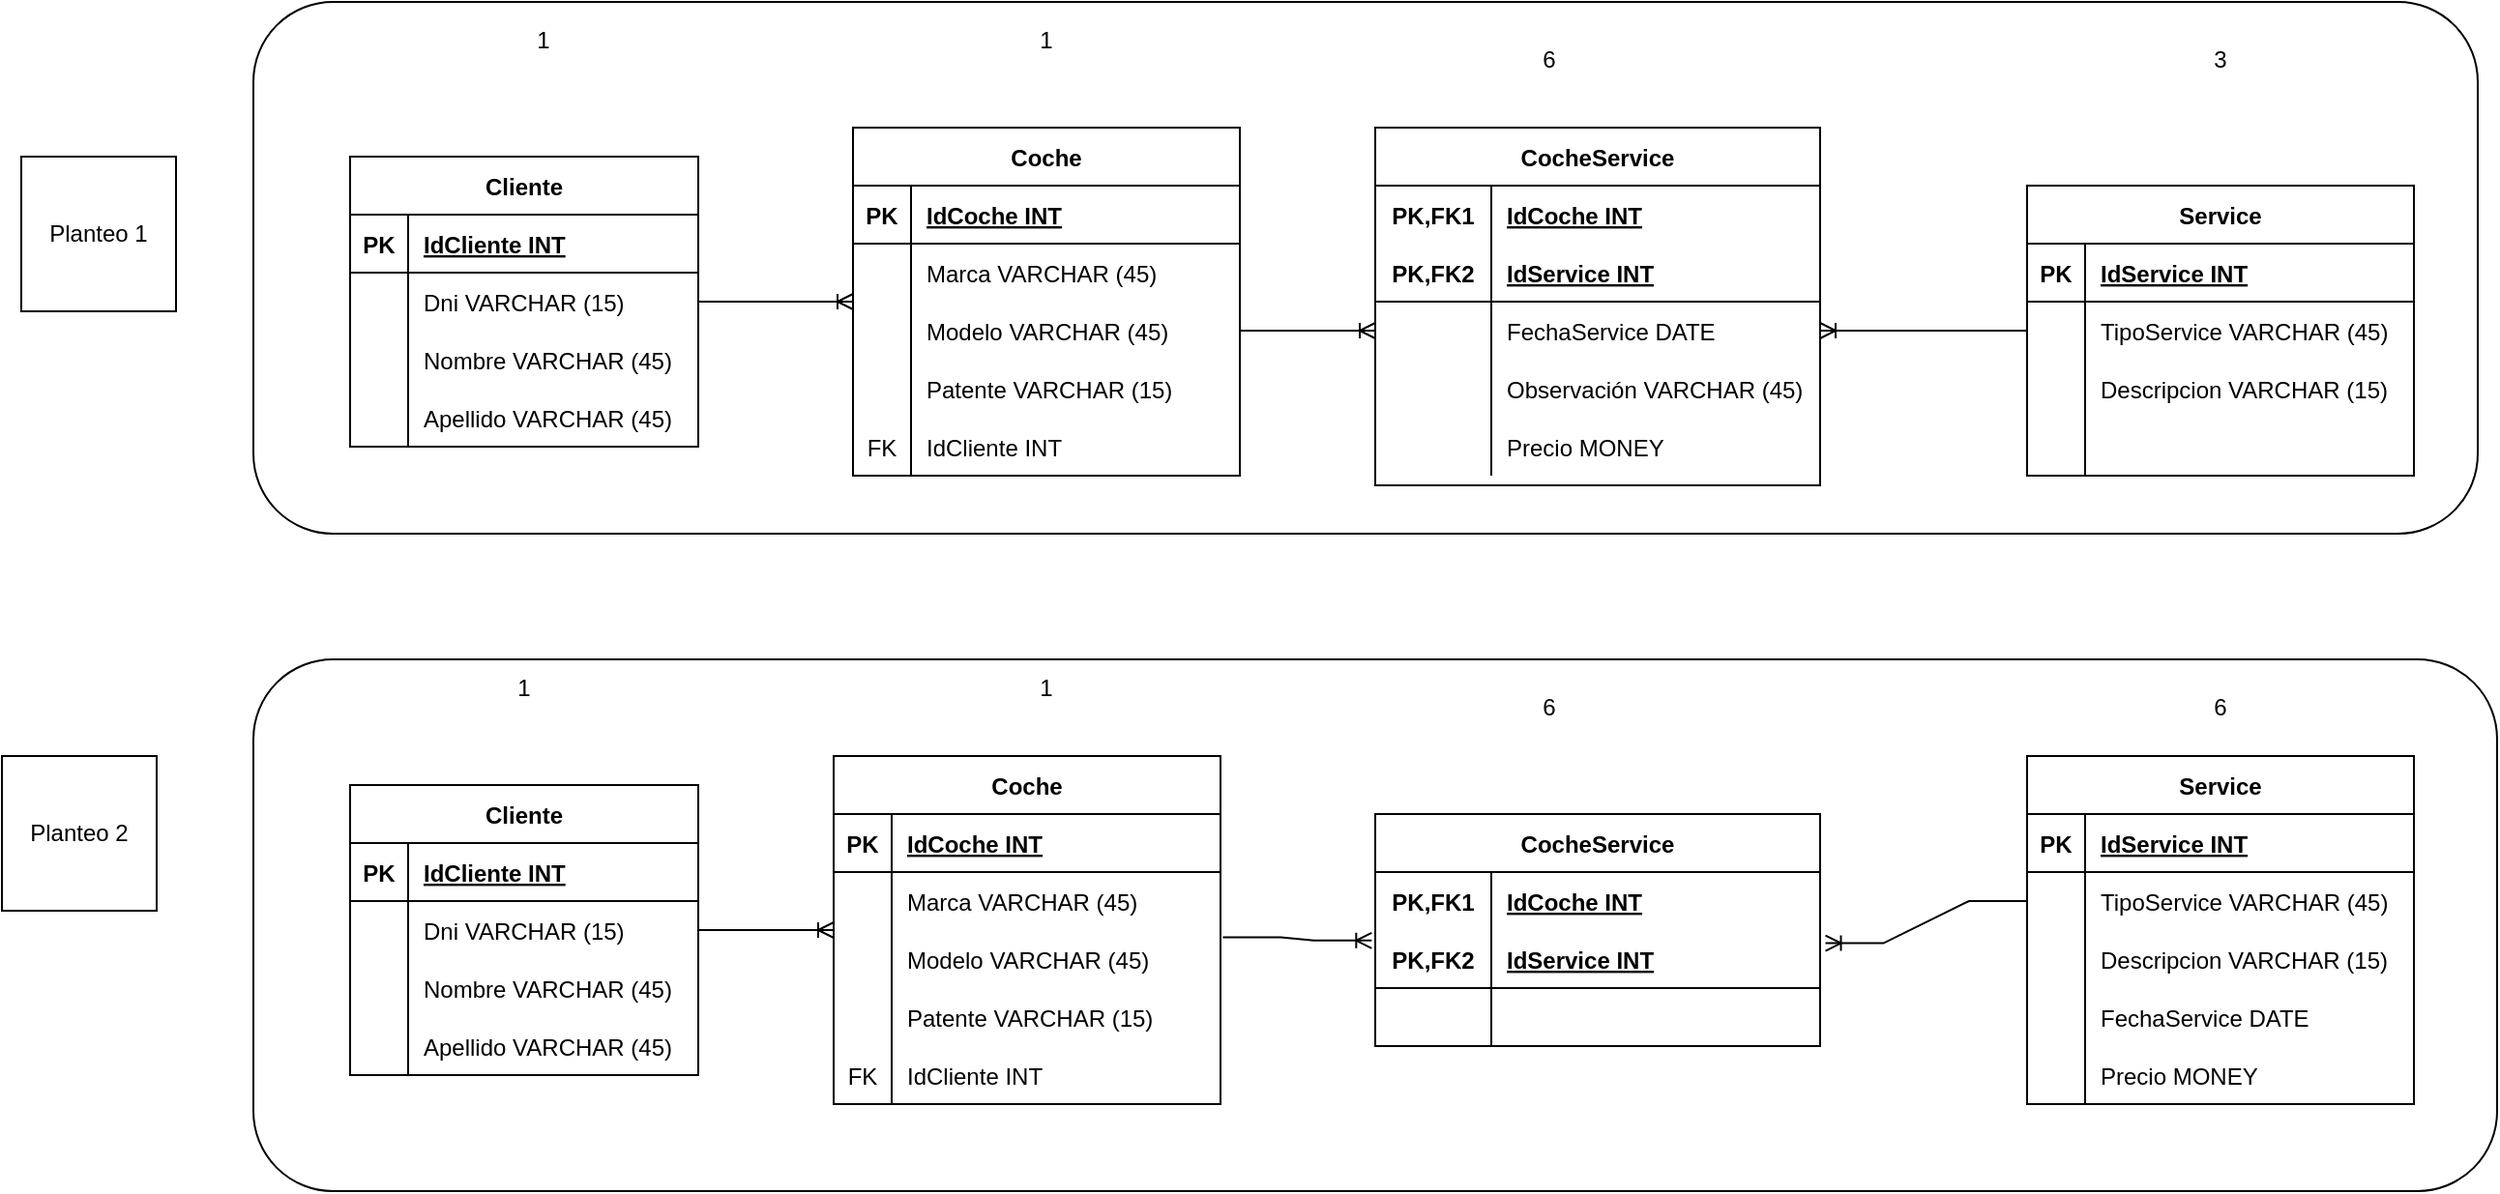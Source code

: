 <mxfile version="20.5.3" type="device"><diagram id="87kl-hTker5kriTGZopL" name="Página-1"><mxGraphModel dx="3027" dy="1232" grid="1" gridSize="10" guides="1" tooltips="1" connect="1" arrows="1" fold="1" page="1" pageScale="1" pageWidth="827" pageHeight="1169" math="0" shadow="0"><root><mxCell id="0"/><mxCell id="1" parent="0"/><mxCell id="4lMpnemcvk9HsTEUvDy0-164" value="" style="rounded=1;whiteSpace=wrap;html=1;" vertex="1" parent="1"><mxGeometry x="-30" y="355" width="1160" height="275" as="geometry"/></mxCell><mxCell id="4lMpnemcvk9HsTEUvDy0-163" value="" style="rounded=1;whiteSpace=wrap;html=1;" vertex="1" parent="1"><mxGeometry x="-30" y="15" width="1150" height="275" as="geometry"/></mxCell><mxCell id="4lMpnemcvk9HsTEUvDy0-1" value="Cliente" style="shape=table;startSize=30;container=1;collapsible=1;childLayout=tableLayout;fixedRows=1;rowLines=0;fontStyle=1;align=center;resizeLast=1;" vertex="1" parent="1"><mxGeometry x="20" y="95" width="180" height="150" as="geometry"/></mxCell><mxCell id="4lMpnemcvk9HsTEUvDy0-2" value="" style="shape=tableRow;horizontal=0;startSize=0;swimlaneHead=0;swimlaneBody=0;fillColor=none;collapsible=0;dropTarget=0;points=[[0,0.5],[1,0.5]];portConstraint=eastwest;top=0;left=0;right=0;bottom=1;" vertex="1" parent="4lMpnemcvk9HsTEUvDy0-1"><mxGeometry y="30" width="180" height="30" as="geometry"/></mxCell><mxCell id="4lMpnemcvk9HsTEUvDy0-3" value="PK" style="shape=partialRectangle;connectable=0;fillColor=none;top=0;left=0;bottom=0;right=0;fontStyle=1;overflow=hidden;" vertex="1" parent="4lMpnemcvk9HsTEUvDy0-2"><mxGeometry width="30" height="30" as="geometry"><mxRectangle width="30" height="30" as="alternateBounds"/></mxGeometry></mxCell><mxCell id="4lMpnemcvk9HsTEUvDy0-4" value="IdCliente INT" style="shape=partialRectangle;connectable=0;fillColor=none;top=0;left=0;bottom=0;right=0;align=left;spacingLeft=6;fontStyle=5;overflow=hidden;" vertex="1" parent="4lMpnemcvk9HsTEUvDy0-2"><mxGeometry x="30" width="150" height="30" as="geometry"><mxRectangle width="150" height="30" as="alternateBounds"/></mxGeometry></mxCell><mxCell id="4lMpnemcvk9HsTEUvDy0-11" value="" style="shape=tableRow;horizontal=0;startSize=0;swimlaneHead=0;swimlaneBody=0;fillColor=none;collapsible=0;dropTarget=0;points=[[0,0.5],[1,0.5]];portConstraint=eastwest;top=0;left=0;right=0;bottom=0;" vertex="1" parent="4lMpnemcvk9HsTEUvDy0-1"><mxGeometry y="60" width="180" height="30" as="geometry"/></mxCell><mxCell id="4lMpnemcvk9HsTEUvDy0-12" value="" style="shape=partialRectangle;connectable=0;fillColor=none;top=0;left=0;bottom=0;right=0;editable=1;overflow=hidden;" vertex="1" parent="4lMpnemcvk9HsTEUvDy0-11"><mxGeometry width="30" height="30" as="geometry"><mxRectangle width="30" height="30" as="alternateBounds"/></mxGeometry></mxCell><mxCell id="4lMpnemcvk9HsTEUvDy0-13" value="Dni VARCHAR (15)" style="shape=partialRectangle;connectable=0;fillColor=none;top=0;left=0;bottom=0;right=0;align=left;spacingLeft=6;overflow=hidden;" vertex="1" parent="4lMpnemcvk9HsTEUvDy0-11"><mxGeometry x="30" width="150" height="30" as="geometry"><mxRectangle width="150" height="30" as="alternateBounds"/></mxGeometry></mxCell><mxCell id="4lMpnemcvk9HsTEUvDy0-5" value="" style="shape=tableRow;horizontal=0;startSize=0;swimlaneHead=0;swimlaneBody=0;fillColor=none;collapsible=0;dropTarget=0;points=[[0,0.5],[1,0.5]];portConstraint=eastwest;top=0;left=0;right=0;bottom=0;" vertex="1" parent="4lMpnemcvk9HsTEUvDy0-1"><mxGeometry y="90" width="180" height="30" as="geometry"/></mxCell><mxCell id="4lMpnemcvk9HsTEUvDy0-6" value="" style="shape=partialRectangle;connectable=0;fillColor=none;top=0;left=0;bottom=0;right=0;editable=1;overflow=hidden;" vertex="1" parent="4lMpnemcvk9HsTEUvDy0-5"><mxGeometry width="30" height="30" as="geometry"><mxRectangle width="30" height="30" as="alternateBounds"/></mxGeometry></mxCell><mxCell id="4lMpnemcvk9HsTEUvDy0-7" value="Nombre VARCHAR (45)" style="shape=partialRectangle;connectable=0;fillColor=none;top=0;left=0;bottom=0;right=0;align=left;spacingLeft=6;overflow=hidden;" vertex="1" parent="4lMpnemcvk9HsTEUvDy0-5"><mxGeometry x="30" width="150" height="30" as="geometry"><mxRectangle width="150" height="30" as="alternateBounds"/></mxGeometry></mxCell><mxCell id="4lMpnemcvk9HsTEUvDy0-8" value="" style="shape=tableRow;horizontal=0;startSize=0;swimlaneHead=0;swimlaneBody=0;fillColor=none;collapsible=0;dropTarget=0;points=[[0,0.5],[1,0.5]];portConstraint=eastwest;top=0;left=0;right=0;bottom=0;" vertex="1" parent="4lMpnemcvk9HsTEUvDy0-1"><mxGeometry y="120" width="180" height="30" as="geometry"/></mxCell><mxCell id="4lMpnemcvk9HsTEUvDy0-9" value="" style="shape=partialRectangle;connectable=0;fillColor=none;top=0;left=0;bottom=0;right=0;editable=1;overflow=hidden;" vertex="1" parent="4lMpnemcvk9HsTEUvDy0-8"><mxGeometry width="30" height="30" as="geometry"><mxRectangle width="30" height="30" as="alternateBounds"/></mxGeometry></mxCell><mxCell id="4lMpnemcvk9HsTEUvDy0-10" value="Apellido VARCHAR (45)" style="shape=partialRectangle;connectable=0;fillColor=none;top=0;left=0;bottom=0;right=0;align=left;spacingLeft=6;overflow=hidden;" vertex="1" parent="4lMpnemcvk9HsTEUvDy0-8"><mxGeometry x="30" width="150" height="30" as="geometry"><mxRectangle width="150" height="30" as="alternateBounds"/></mxGeometry></mxCell><mxCell id="4lMpnemcvk9HsTEUvDy0-14" value="Coche" style="shape=table;startSize=30;container=1;collapsible=1;childLayout=tableLayout;fixedRows=1;rowLines=0;fontStyle=1;align=center;resizeLast=1;" vertex="1" parent="1"><mxGeometry x="280" y="80" width="200" height="180" as="geometry"/></mxCell><mxCell id="4lMpnemcvk9HsTEUvDy0-15" value="" style="shape=tableRow;horizontal=0;startSize=0;swimlaneHead=0;swimlaneBody=0;fillColor=none;collapsible=0;dropTarget=0;points=[[0,0.5],[1,0.5]];portConstraint=eastwest;top=0;left=0;right=0;bottom=1;" vertex="1" parent="4lMpnemcvk9HsTEUvDy0-14"><mxGeometry y="30" width="200" height="30" as="geometry"/></mxCell><mxCell id="4lMpnemcvk9HsTEUvDy0-16" value="PK" style="shape=partialRectangle;connectable=0;fillColor=none;top=0;left=0;bottom=0;right=0;fontStyle=1;overflow=hidden;" vertex="1" parent="4lMpnemcvk9HsTEUvDy0-15"><mxGeometry width="30" height="30" as="geometry"><mxRectangle width="30" height="30" as="alternateBounds"/></mxGeometry></mxCell><mxCell id="4lMpnemcvk9HsTEUvDy0-17" value="IdCoche INT" style="shape=partialRectangle;connectable=0;fillColor=none;top=0;left=0;bottom=0;right=0;align=left;spacingLeft=6;fontStyle=5;overflow=hidden;" vertex="1" parent="4lMpnemcvk9HsTEUvDy0-15"><mxGeometry x="30" width="170" height="30" as="geometry"><mxRectangle width="170" height="30" as="alternateBounds"/></mxGeometry></mxCell><mxCell id="4lMpnemcvk9HsTEUvDy0-18" value="" style="shape=tableRow;horizontal=0;startSize=0;swimlaneHead=0;swimlaneBody=0;fillColor=none;collapsible=0;dropTarget=0;points=[[0,0.5],[1,0.5]];portConstraint=eastwest;top=0;left=0;right=0;bottom=0;" vertex="1" parent="4lMpnemcvk9HsTEUvDy0-14"><mxGeometry y="60" width="200" height="30" as="geometry"/></mxCell><mxCell id="4lMpnemcvk9HsTEUvDy0-19" value="" style="shape=partialRectangle;connectable=0;fillColor=none;top=0;left=0;bottom=0;right=0;editable=1;overflow=hidden;" vertex="1" parent="4lMpnemcvk9HsTEUvDy0-18"><mxGeometry width="30" height="30" as="geometry"><mxRectangle width="30" height="30" as="alternateBounds"/></mxGeometry></mxCell><mxCell id="4lMpnemcvk9HsTEUvDy0-20" value="Marca VARCHAR (45)" style="shape=partialRectangle;connectable=0;fillColor=none;top=0;left=0;bottom=0;right=0;align=left;spacingLeft=6;overflow=hidden;" vertex="1" parent="4lMpnemcvk9HsTEUvDy0-18"><mxGeometry x="30" width="170" height="30" as="geometry"><mxRectangle width="170" height="30" as="alternateBounds"/></mxGeometry></mxCell><mxCell id="4lMpnemcvk9HsTEUvDy0-21" value="" style="shape=tableRow;horizontal=0;startSize=0;swimlaneHead=0;swimlaneBody=0;fillColor=none;collapsible=0;dropTarget=0;points=[[0,0.5],[1,0.5]];portConstraint=eastwest;top=0;left=0;right=0;bottom=0;" vertex="1" parent="4lMpnemcvk9HsTEUvDy0-14"><mxGeometry y="90" width="200" height="30" as="geometry"/></mxCell><mxCell id="4lMpnemcvk9HsTEUvDy0-22" value="" style="shape=partialRectangle;connectable=0;fillColor=none;top=0;left=0;bottom=0;right=0;editable=1;overflow=hidden;" vertex="1" parent="4lMpnemcvk9HsTEUvDy0-21"><mxGeometry width="30" height="30" as="geometry"><mxRectangle width="30" height="30" as="alternateBounds"/></mxGeometry></mxCell><mxCell id="4lMpnemcvk9HsTEUvDy0-23" value="Modelo VARCHAR (45)" style="shape=partialRectangle;connectable=0;fillColor=none;top=0;left=0;bottom=0;right=0;align=left;spacingLeft=6;overflow=hidden;" vertex="1" parent="4lMpnemcvk9HsTEUvDy0-21"><mxGeometry x="30" width="170" height="30" as="geometry"><mxRectangle width="170" height="30" as="alternateBounds"/></mxGeometry></mxCell><mxCell id="4lMpnemcvk9HsTEUvDy0-24" value="" style="shape=tableRow;horizontal=0;startSize=0;swimlaneHead=0;swimlaneBody=0;fillColor=none;collapsible=0;dropTarget=0;points=[[0,0.5],[1,0.5]];portConstraint=eastwest;top=0;left=0;right=0;bottom=0;" vertex="1" parent="4lMpnemcvk9HsTEUvDy0-14"><mxGeometry y="120" width="200" height="30" as="geometry"/></mxCell><mxCell id="4lMpnemcvk9HsTEUvDy0-25" value="" style="shape=partialRectangle;connectable=0;fillColor=none;top=0;left=0;bottom=0;right=0;editable=1;overflow=hidden;" vertex="1" parent="4lMpnemcvk9HsTEUvDy0-24"><mxGeometry width="30" height="30" as="geometry"><mxRectangle width="30" height="30" as="alternateBounds"/></mxGeometry></mxCell><mxCell id="4lMpnemcvk9HsTEUvDy0-26" value="Patente VARCHAR (15)" style="shape=partialRectangle;connectable=0;fillColor=none;top=0;left=0;bottom=0;right=0;align=left;spacingLeft=6;overflow=hidden;" vertex="1" parent="4lMpnemcvk9HsTEUvDy0-24"><mxGeometry x="30" width="170" height="30" as="geometry"><mxRectangle width="170" height="30" as="alternateBounds"/></mxGeometry></mxCell><mxCell id="4lMpnemcvk9HsTEUvDy0-30" value="" style="shape=tableRow;horizontal=0;startSize=0;swimlaneHead=0;swimlaneBody=0;fillColor=none;collapsible=0;dropTarget=0;points=[[0,0.5],[1,0.5]];portConstraint=eastwest;top=0;left=0;right=0;bottom=0;" vertex="1" parent="4lMpnemcvk9HsTEUvDy0-14"><mxGeometry y="150" width="200" height="30" as="geometry"/></mxCell><mxCell id="4lMpnemcvk9HsTEUvDy0-31" value="FK" style="shape=partialRectangle;connectable=0;fillColor=none;top=0;left=0;bottom=0;right=0;fontStyle=0;overflow=hidden;" vertex="1" parent="4lMpnemcvk9HsTEUvDy0-30"><mxGeometry width="30" height="30" as="geometry"><mxRectangle width="30" height="30" as="alternateBounds"/></mxGeometry></mxCell><mxCell id="4lMpnemcvk9HsTEUvDy0-32" value="IdCliente INT" style="shape=partialRectangle;connectable=0;fillColor=none;top=0;left=0;bottom=0;right=0;align=left;spacingLeft=6;fontStyle=0;overflow=hidden;" vertex="1" parent="4lMpnemcvk9HsTEUvDy0-30"><mxGeometry x="30" width="170" height="30" as="geometry"><mxRectangle width="170" height="30" as="alternateBounds"/></mxGeometry></mxCell><mxCell id="4lMpnemcvk9HsTEUvDy0-28" value="" style="edgeStyle=entityRelationEdgeStyle;fontSize=12;html=1;endArrow=ERoneToMany;rounded=0;exitX=1;exitY=0.5;exitDx=0;exitDy=0;entryX=0;entryY=0.5;entryDx=0;entryDy=0;" edge="1" parent="1" source="4lMpnemcvk9HsTEUvDy0-11" target="4lMpnemcvk9HsTEUvDy0-14"><mxGeometry width="100" height="100" relative="1" as="geometry"><mxPoint x="230" y="260" as="sourcePoint"/><mxPoint x="330" y="160" as="targetPoint"/></mxGeometry></mxCell><mxCell id="4lMpnemcvk9HsTEUvDy0-33" value="Service" style="shape=table;startSize=30;container=1;collapsible=1;childLayout=tableLayout;fixedRows=1;rowLines=0;fontStyle=1;align=center;resizeLast=1;" vertex="1" parent="1"><mxGeometry x="887" y="110" width="200" height="150" as="geometry"/></mxCell><mxCell id="4lMpnemcvk9HsTEUvDy0-34" value="" style="shape=tableRow;horizontal=0;startSize=0;swimlaneHead=0;swimlaneBody=0;fillColor=none;collapsible=0;dropTarget=0;points=[[0,0.5],[1,0.5]];portConstraint=eastwest;top=0;left=0;right=0;bottom=1;" vertex="1" parent="4lMpnemcvk9HsTEUvDy0-33"><mxGeometry y="30" width="200" height="30" as="geometry"/></mxCell><mxCell id="4lMpnemcvk9HsTEUvDy0-35" value="PK" style="shape=partialRectangle;connectable=0;fillColor=none;top=0;left=0;bottom=0;right=0;fontStyle=1;overflow=hidden;" vertex="1" parent="4lMpnemcvk9HsTEUvDy0-34"><mxGeometry width="30" height="30" as="geometry"><mxRectangle width="30" height="30" as="alternateBounds"/></mxGeometry></mxCell><mxCell id="4lMpnemcvk9HsTEUvDy0-36" value="IdService INT" style="shape=partialRectangle;connectable=0;fillColor=none;top=0;left=0;bottom=0;right=0;align=left;spacingLeft=6;fontStyle=5;overflow=hidden;" vertex="1" parent="4lMpnemcvk9HsTEUvDy0-34"><mxGeometry x="30" width="170" height="30" as="geometry"><mxRectangle width="170" height="30" as="alternateBounds"/></mxGeometry></mxCell><mxCell id="4lMpnemcvk9HsTEUvDy0-40" value="" style="shape=tableRow;horizontal=0;startSize=0;swimlaneHead=0;swimlaneBody=0;fillColor=none;collapsible=0;dropTarget=0;points=[[0,0.5],[1,0.5]];portConstraint=eastwest;top=0;left=0;right=0;bottom=0;" vertex="1" parent="4lMpnemcvk9HsTEUvDy0-33"><mxGeometry y="60" width="200" height="30" as="geometry"/></mxCell><mxCell id="4lMpnemcvk9HsTEUvDy0-41" value="" style="shape=partialRectangle;connectable=0;fillColor=none;top=0;left=0;bottom=0;right=0;editable=1;overflow=hidden;" vertex="1" parent="4lMpnemcvk9HsTEUvDy0-40"><mxGeometry width="30" height="30" as="geometry"><mxRectangle width="30" height="30" as="alternateBounds"/></mxGeometry></mxCell><mxCell id="4lMpnemcvk9HsTEUvDy0-42" value="TipoService VARCHAR (45)" style="shape=partialRectangle;connectable=0;fillColor=none;top=0;left=0;bottom=0;right=0;align=left;spacingLeft=6;overflow=hidden;" vertex="1" parent="4lMpnemcvk9HsTEUvDy0-40"><mxGeometry x="30" width="170" height="30" as="geometry"><mxRectangle width="170" height="30" as="alternateBounds"/></mxGeometry></mxCell><mxCell id="4lMpnemcvk9HsTEUvDy0-37" value="" style="shape=tableRow;horizontal=0;startSize=0;swimlaneHead=0;swimlaneBody=0;fillColor=none;collapsible=0;dropTarget=0;points=[[0,0.5],[1,0.5]];portConstraint=eastwest;top=0;left=0;right=0;bottom=0;" vertex="1" parent="4lMpnemcvk9HsTEUvDy0-33"><mxGeometry y="90" width="200" height="30" as="geometry"/></mxCell><mxCell id="4lMpnemcvk9HsTEUvDy0-38" value="" style="shape=partialRectangle;connectable=0;fillColor=none;top=0;left=0;bottom=0;right=0;editable=1;overflow=hidden;" vertex="1" parent="4lMpnemcvk9HsTEUvDy0-37"><mxGeometry width="30" height="30" as="geometry"><mxRectangle width="30" height="30" as="alternateBounds"/></mxGeometry></mxCell><mxCell id="4lMpnemcvk9HsTEUvDy0-39" value="Descripcion VARCHAR (15)" style="shape=partialRectangle;connectable=0;fillColor=none;top=0;left=0;bottom=0;right=0;align=left;spacingLeft=6;overflow=hidden;" vertex="1" parent="4lMpnemcvk9HsTEUvDy0-37"><mxGeometry x="30" width="170" height="30" as="geometry"><mxRectangle width="170" height="30" as="alternateBounds"/></mxGeometry></mxCell><mxCell id="4lMpnemcvk9HsTEUvDy0-43" value="" style="shape=tableRow;horizontal=0;startSize=0;swimlaneHead=0;swimlaneBody=0;fillColor=none;collapsible=0;dropTarget=0;points=[[0,0.5],[1,0.5]];portConstraint=eastwest;top=0;left=0;right=0;bottom=0;" vertex="1" parent="4lMpnemcvk9HsTEUvDy0-33"><mxGeometry y="120" width="200" height="30" as="geometry"/></mxCell><mxCell id="4lMpnemcvk9HsTEUvDy0-44" value="" style="shape=partialRectangle;connectable=0;fillColor=none;top=0;left=0;bottom=0;right=0;editable=1;overflow=hidden;" vertex="1" parent="4lMpnemcvk9HsTEUvDy0-43"><mxGeometry width="30" height="30" as="geometry"><mxRectangle width="30" height="30" as="alternateBounds"/></mxGeometry></mxCell><mxCell id="4lMpnemcvk9HsTEUvDy0-45" value="" style="shape=partialRectangle;connectable=0;fillColor=none;top=0;left=0;bottom=0;right=0;align=left;spacingLeft=6;overflow=hidden;" vertex="1" parent="4lMpnemcvk9HsTEUvDy0-43"><mxGeometry x="30" width="170" height="30" as="geometry"><mxRectangle width="170" height="30" as="alternateBounds"/></mxGeometry></mxCell><mxCell id="4lMpnemcvk9HsTEUvDy0-46" value="CocheService" style="shape=table;startSize=30;container=1;collapsible=1;childLayout=tableLayout;fixedRows=1;rowLines=0;fontStyle=1;align=center;resizeLast=1;" vertex="1" parent="1"><mxGeometry x="550" y="80" width="230" height="185" as="geometry"/></mxCell><mxCell id="4lMpnemcvk9HsTEUvDy0-47" value="" style="shape=tableRow;horizontal=0;startSize=0;swimlaneHead=0;swimlaneBody=0;fillColor=none;collapsible=0;dropTarget=0;points=[[0,0.5],[1,0.5]];portConstraint=eastwest;top=0;left=0;right=0;bottom=0;" vertex="1" parent="4lMpnemcvk9HsTEUvDy0-46"><mxGeometry y="30" width="230" height="30" as="geometry"/></mxCell><mxCell id="4lMpnemcvk9HsTEUvDy0-48" value="PK,FK1" style="shape=partialRectangle;connectable=0;fillColor=none;top=0;left=0;bottom=0;right=0;fontStyle=1;overflow=hidden;" vertex="1" parent="4lMpnemcvk9HsTEUvDy0-47"><mxGeometry width="60" height="30" as="geometry"><mxRectangle width="60" height="30" as="alternateBounds"/></mxGeometry></mxCell><mxCell id="4lMpnemcvk9HsTEUvDy0-49" value="IdCoche INT" style="shape=partialRectangle;connectable=0;fillColor=none;top=0;left=0;bottom=0;right=0;align=left;spacingLeft=6;fontStyle=5;overflow=hidden;" vertex="1" parent="4lMpnemcvk9HsTEUvDy0-47"><mxGeometry x="60" width="170" height="30" as="geometry"><mxRectangle width="170" height="30" as="alternateBounds"/></mxGeometry></mxCell><mxCell id="4lMpnemcvk9HsTEUvDy0-50" value="" style="shape=tableRow;horizontal=0;startSize=0;swimlaneHead=0;swimlaneBody=0;fillColor=none;collapsible=0;dropTarget=0;points=[[0,0.5],[1,0.5]];portConstraint=eastwest;top=0;left=0;right=0;bottom=1;" vertex="1" parent="4lMpnemcvk9HsTEUvDy0-46"><mxGeometry y="60" width="230" height="30" as="geometry"/></mxCell><mxCell id="4lMpnemcvk9HsTEUvDy0-51" value="PK,FK2" style="shape=partialRectangle;connectable=0;fillColor=none;top=0;left=0;bottom=0;right=0;fontStyle=1;overflow=hidden;" vertex="1" parent="4lMpnemcvk9HsTEUvDy0-50"><mxGeometry width="60" height="30" as="geometry"><mxRectangle width="60" height="30" as="alternateBounds"/></mxGeometry></mxCell><mxCell id="4lMpnemcvk9HsTEUvDy0-52" value="IdService INT" style="shape=partialRectangle;connectable=0;fillColor=none;top=0;left=0;bottom=0;right=0;align=left;spacingLeft=6;fontStyle=5;overflow=hidden;" vertex="1" parent="4lMpnemcvk9HsTEUvDy0-50"><mxGeometry x="60" width="170" height="30" as="geometry"><mxRectangle width="170" height="30" as="alternateBounds"/></mxGeometry></mxCell><mxCell id="4lMpnemcvk9HsTEUvDy0-53" value="" style="shape=tableRow;horizontal=0;startSize=0;swimlaneHead=0;swimlaneBody=0;fillColor=none;collapsible=0;dropTarget=0;points=[[0,0.5],[1,0.5]];portConstraint=eastwest;top=0;left=0;right=0;bottom=0;" vertex="1" parent="4lMpnemcvk9HsTEUvDy0-46"><mxGeometry y="90" width="230" height="30" as="geometry"/></mxCell><mxCell id="4lMpnemcvk9HsTEUvDy0-54" value="" style="shape=partialRectangle;connectable=0;fillColor=none;top=0;left=0;bottom=0;right=0;editable=1;overflow=hidden;" vertex="1" parent="4lMpnemcvk9HsTEUvDy0-53"><mxGeometry width="60" height="30" as="geometry"><mxRectangle width="60" height="30" as="alternateBounds"/></mxGeometry></mxCell><mxCell id="4lMpnemcvk9HsTEUvDy0-55" value="FechaService DATE" style="shape=partialRectangle;connectable=0;fillColor=none;top=0;left=0;bottom=0;right=0;align=left;spacingLeft=6;overflow=hidden;" vertex="1" parent="4lMpnemcvk9HsTEUvDy0-53"><mxGeometry x="60" width="170" height="30" as="geometry"><mxRectangle width="170" height="30" as="alternateBounds"/></mxGeometry></mxCell><mxCell id="4lMpnemcvk9HsTEUvDy0-157" value="" style="shape=tableRow;horizontal=0;startSize=0;swimlaneHead=0;swimlaneBody=0;fillColor=none;collapsible=0;dropTarget=0;points=[[0,0.5],[1,0.5]];portConstraint=eastwest;top=0;left=0;right=0;bottom=0;" vertex="1" parent="4lMpnemcvk9HsTEUvDy0-46"><mxGeometry y="120" width="230" height="30" as="geometry"/></mxCell><mxCell id="4lMpnemcvk9HsTEUvDy0-158" value="" style="shape=partialRectangle;connectable=0;fillColor=none;top=0;left=0;bottom=0;right=0;editable=1;overflow=hidden;" vertex="1" parent="4lMpnemcvk9HsTEUvDy0-157"><mxGeometry width="60" height="30" as="geometry"><mxRectangle width="60" height="30" as="alternateBounds"/></mxGeometry></mxCell><mxCell id="4lMpnemcvk9HsTEUvDy0-159" value="Observación VARCHAR (45)" style="shape=partialRectangle;connectable=0;fillColor=none;top=0;left=0;bottom=0;right=0;align=left;spacingLeft=6;overflow=hidden;" vertex="1" parent="4lMpnemcvk9HsTEUvDy0-157"><mxGeometry x="60" width="170" height="30" as="geometry"><mxRectangle width="170" height="30" as="alternateBounds"/></mxGeometry></mxCell><mxCell id="4lMpnemcvk9HsTEUvDy0-56" value="" style="shape=tableRow;horizontal=0;startSize=0;swimlaneHead=0;swimlaneBody=0;fillColor=none;collapsible=0;dropTarget=0;points=[[0,0.5],[1,0.5]];portConstraint=eastwest;top=0;left=0;right=0;bottom=0;" vertex="1" parent="4lMpnemcvk9HsTEUvDy0-46"><mxGeometry y="150" width="230" height="30" as="geometry"/></mxCell><mxCell id="4lMpnemcvk9HsTEUvDy0-57" value="" style="shape=partialRectangle;connectable=0;fillColor=none;top=0;left=0;bottom=0;right=0;editable=1;overflow=hidden;" vertex="1" parent="4lMpnemcvk9HsTEUvDy0-56"><mxGeometry width="60" height="30" as="geometry"><mxRectangle width="60" height="30" as="alternateBounds"/></mxGeometry></mxCell><mxCell id="4lMpnemcvk9HsTEUvDy0-58" value="" style="shape=partialRectangle;connectable=0;fillColor=none;top=0;left=0;bottom=0;right=0;align=left;spacingLeft=6;overflow=hidden;" vertex="1" parent="4lMpnemcvk9HsTEUvDy0-56"><mxGeometry x="60" width="170" height="30" as="geometry"><mxRectangle width="170" height="30" as="alternateBounds"/></mxGeometry></mxCell><mxCell id="4lMpnemcvk9HsTEUvDy0-87" value="" style="edgeStyle=entityRelationEdgeStyle;fontSize=12;html=1;endArrow=ERoneToMany;rounded=0;exitX=1;exitY=0.5;exitDx=0;exitDy=0;entryX=0;entryY=0.5;entryDx=0;entryDy=0;" edge="1" parent="1" source="4lMpnemcvk9HsTEUvDy0-21" target="4lMpnemcvk9HsTEUvDy0-53"><mxGeometry width="100" height="100" relative="1" as="geometry"><mxPoint x="90" y="430" as="sourcePoint"/><mxPoint x="190" y="330" as="targetPoint"/></mxGeometry></mxCell><mxCell id="4lMpnemcvk9HsTEUvDy0-89" value="Precio MONEY" style="shape=partialRectangle;connectable=0;fillColor=none;top=0;left=0;bottom=0;right=0;align=left;spacingLeft=6;overflow=hidden;" vertex="1" parent="1"><mxGeometry x="610" y="230" width="140" height="30" as="geometry"><mxRectangle width="140" height="30" as="alternateBounds"/></mxGeometry></mxCell><mxCell id="4lMpnemcvk9HsTEUvDy0-90" value="Cliente" style="shape=table;startSize=30;container=1;collapsible=1;childLayout=tableLayout;fixedRows=1;rowLines=0;fontStyle=1;align=center;resizeLast=1;" vertex="1" parent="1"><mxGeometry x="20" y="420" width="180" height="150" as="geometry"/></mxCell><mxCell id="4lMpnemcvk9HsTEUvDy0-91" value="" style="shape=tableRow;horizontal=0;startSize=0;swimlaneHead=0;swimlaneBody=0;fillColor=none;collapsible=0;dropTarget=0;points=[[0,0.5],[1,0.5]];portConstraint=eastwest;top=0;left=0;right=0;bottom=1;" vertex="1" parent="4lMpnemcvk9HsTEUvDy0-90"><mxGeometry y="30" width="180" height="30" as="geometry"/></mxCell><mxCell id="4lMpnemcvk9HsTEUvDy0-92" value="PK" style="shape=partialRectangle;connectable=0;fillColor=none;top=0;left=0;bottom=0;right=0;fontStyle=1;overflow=hidden;" vertex="1" parent="4lMpnemcvk9HsTEUvDy0-91"><mxGeometry width="30" height="30" as="geometry"><mxRectangle width="30" height="30" as="alternateBounds"/></mxGeometry></mxCell><mxCell id="4lMpnemcvk9HsTEUvDy0-93" value="IdCliente INT" style="shape=partialRectangle;connectable=0;fillColor=none;top=0;left=0;bottom=0;right=0;align=left;spacingLeft=6;fontStyle=5;overflow=hidden;" vertex="1" parent="4lMpnemcvk9HsTEUvDy0-91"><mxGeometry x="30" width="150" height="30" as="geometry"><mxRectangle width="150" height="30" as="alternateBounds"/></mxGeometry></mxCell><mxCell id="4lMpnemcvk9HsTEUvDy0-94" value="" style="shape=tableRow;horizontal=0;startSize=0;swimlaneHead=0;swimlaneBody=0;fillColor=none;collapsible=0;dropTarget=0;points=[[0,0.5],[1,0.5]];portConstraint=eastwest;top=0;left=0;right=0;bottom=0;" vertex="1" parent="4lMpnemcvk9HsTEUvDy0-90"><mxGeometry y="60" width="180" height="30" as="geometry"/></mxCell><mxCell id="4lMpnemcvk9HsTEUvDy0-95" value="" style="shape=partialRectangle;connectable=0;fillColor=none;top=0;left=0;bottom=0;right=0;editable=1;overflow=hidden;" vertex="1" parent="4lMpnemcvk9HsTEUvDy0-94"><mxGeometry width="30" height="30" as="geometry"><mxRectangle width="30" height="30" as="alternateBounds"/></mxGeometry></mxCell><mxCell id="4lMpnemcvk9HsTEUvDy0-96" value="Dni VARCHAR (15)" style="shape=partialRectangle;connectable=0;fillColor=none;top=0;left=0;bottom=0;right=0;align=left;spacingLeft=6;overflow=hidden;" vertex="1" parent="4lMpnemcvk9HsTEUvDy0-94"><mxGeometry x="30" width="150" height="30" as="geometry"><mxRectangle width="150" height="30" as="alternateBounds"/></mxGeometry></mxCell><mxCell id="4lMpnemcvk9HsTEUvDy0-97" value="" style="shape=tableRow;horizontal=0;startSize=0;swimlaneHead=0;swimlaneBody=0;fillColor=none;collapsible=0;dropTarget=0;points=[[0,0.5],[1,0.5]];portConstraint=eastwest;top=0;left=0;right=0;bottom=0;" vertex="1" parent="4lMpnemcvk9HsTEUvDy0-90"><mxGeometry y="90" width="180" height="30" as="geometry"/></mxCell><mxCell id="4lMpnemcvk9HsTEUvDy0-98" value="" style="shape=partialRectangle;connectable=0;fillColor=none;top=0;left=0;bottom=0;right=0;editable=1;overflow=hidden;" vertex="1" parent="4lMpnemcvk9HsTEUvDy0-97"><mxGeometry width="30" height="30" as="geometry"><mxRectangle width="30" height="30" as="alternateBounds"/></mxGeometry></mxCell><mxCell id="4lMpnemcvk9HsTEUvDy0-99" value="Nombre VARCHAR (45)" style="shape=partialRectangle;connectable=0;fillColor=none;top=0;left=0;bottom=0;right=0;align=left;spacingLeft=6;overflow=hidden;" vertex="1" parent="4lMpnemcvk9HsTEUvDy0-97"><mxGeometry x="30" width="150" height="30" as="geometry"><mxRectangle width="150" height="30" as="alternateBounds"/></mxGeometry></mxCell><mxCell id="4lMpnemcvk9HsTEUvDy0-100" value="" style="shape=tableRow;horizontal=0;startSize=0;swimlaneHead=0;swimlaneBody=0;fillColor=none;collapsible=0;dropTarget=0;points=[[0,0.5],[1,0.5]];portConstraint=eastwest;top=0;left=0;right=0;bottom=0;" vertex="1" parent="4lMpnemcvk9HsTEUvDy0-90"><mxGeometry y="120" width="180" height="30" as="geometry"/></mxCell><mxCell id="4lMpnemcvk9HsTEUvDy0-101" value="" style="shape=partialRectangle;connectable=0;fillColor=none;top=0;left=0;bottom=0;right=0;editable=1;overflow=hidden;" vertex="1" parent="4lMpnemcvk9HsTEUvDy0-100"><mxGeometry width="30" height="30" as="geometry"><mxRectangle width="30" height="30" as="alternateBounds"/></mxGeometry></mxCell><mxCell id="4lMpnemcvk9HsTEUvDy0-102" value="Apellido VARCHAR (45)" style="shape=partialRectangle;connectable=0;fillColor=none;top=0;left=0;bottom=0;right=0;align=left;spacingLeft=6;overflow=hidden;" vertex="1" parent="4lMpnemcvk9HsTEUvDy0-100"><mxGeometry x="30" width="150" height="30" as="geometry"><mxRectangle width="150" height="30" as="alternateBounds"/></mxGeometry></mxCell><mxCell id="4lMpnemcvk9HsTEUvDy0-103" value="Coche" style="shape=table;startSize=30;container=1;collapsible=1;childLayout=tableLayout;fixedRows=1;rowLines=0;fontStyle=1;align=center;resizeLast=1;" vertex="1" parent="1"><mxGeometry x="270" y="405" width="200" height="180" as="geometry"/></mxCell><mxCell id="4lMpnemcvk9HsTEUvDy0-104" value="" style="shape=tableRow;horizontal=0;startSize=0;swimlaneHead=0;swimlaneBody=0;fillColor=none;collapsible=0;dropTarget=0;points=[[0,0.5],[1,0.5]];portConstraint=eastwest;top=0;left=0;right=0;bottom=1;" vertex="1" parent="4lMpnemcvk9HsTEUvDy0-103"><mxGeometry y="30" width="200" height="30" as="geometry"/></mxCell><mxCell id="4lMpnemcvk9HsTEUvDy0-105" value="PK" style="shape=partialRectangle;connectable=0;fillColor=none;top=0;left=0;bottom=0;right=0;fontStyle=1;overflow=hidden;" vertex="1" parent="4lMpnemcvk9HsTEUvDy0-104"><mxGeometry width="30" height="30" as="geometry"><mxRectangle width="30" height="30" as="alternateBounds"/></mxGeometry></mxCell><mxCell id="4lMpnemcvk9HsTEUvDy0-106" value="IdCoche INT" style="shape=partialRectangle;connectable=0;fillColor=none;top=0;left=0;bottom=0;right=0;align=left;spacingLeft=6;fontStyle=5;overflow=hidden;" vertex="1" parent="4lMpnemcvk9HsTEUvDy0-104"><mxGeometry x="30" width="170" height="30" as="geometry"><mxRectangle width="170" height="30" as="alternateBounds"/></mxGeometry></mxCell><mxCell id="4lMpnemcvk9HsTEUvDy0-107" value="" style="shape=tableRow;horizontal=0;startSize=0;swimlaneHead=0;swimlaneBody=0;fillColor=none;collapsible=0;dropTarget=0;points=[[0,0.5],[1,0.5]];portConstraint=eastwest;top=0;left=0;right=0;bottom=0;" vertex="1" parent="4lMpnemcvk9HsTEUvDy0-103"><mxGeometry y="60" width="200" height="30" as="geometry"/></mxCell><mxCell id="4lMpnemcvk9HsTEUvDy0-108" value="" style="shape=partialRectangle;connectable=0;fillColor=none;top=0;left=0;bottom=0;right=0;editable=1;overflow=hidden;" vertex="1" parent="4lMpnemcvk9HsTEUvDy0-107"><mxGeometry width="30" height="30" as="geometry"><mxRectangle width="30" height="30" as="alternateBounds"/></mxGeometry></mxCell><mxCell id="4lMpnemcvk9HsTEUvDy0-109" value="Marca VARCHAR (45)" style="shape=partialRectangle;connectable=0;fillColor=none;top=0;left=0;bottom=0;right=0;align=left;spacingLeft=6;overflow=hidden;" vertex="1" parent="4lMpnemcvk9HsTEUvDy0-107"><mxGeometry x="30" width="170" height="30" as="geometry"><mxRectangle width="170" height="30" as="alternateBounds"/></mxGeometry></mxCell><mxCell id="4lMpnemcvk9HsTEUvDy0-110" value="" style="shape=tableRow;horizontal=0;startSize=0;swimlaneHead=0;swimlaneBody=0;fillColor=none;collapsible=0;dropTarget=0;points=[[0,0.5],[1,0.5]];portConstraint=eastwest;top=0;left=0;right=0;bottom=0;" vertex="1" parent="4lMpnemcvk9HsTEUvDy0-103"><mxGeometry y="90" width="200" height="30" as="geometry"/></mxCell><mxCell id="4lMpnemcvk9HsTEUvDy0-111" value="" style="shape=partialRectangle;connectable=0;fillColor=none;top=0;left=0;bottom=0;right=0;editable=1;overflow=hidden;" vertex="1" parent="4lMpnemcvk9HsTEUvDy0-110"><mxGeometry width="30" height="30" as="geometry"><mxRectangle width="30" height="30" as="alternateBounds"/></mxGeometry></mxCell><mxCell id="4lMpnemcvk9HsTEUvDy0-112" value="Modelo VARCHAR (45)" style="shape=partialRectangle;connectable=0;fillColor=none;top=0;left=0;bottom=0;right=0;align=left;spacingLeft=6;overflow=hidden;" vertex="1" parent="4lMpnemcvk9HsTEUvDy0-110"><mxGeometry x="30" width="170" height="30" as="geometry"><mxRectangle width="170" height="30" as="alternateBounds"/></mxGeometry></mxCell><mxCell id="4lMpnemcvk9HsTEUvDy0-113" value="" style="shape=tableRow;horizontal=0;startSize=0;swimlaneHead=0;swimlaneBody=0;fillColor=none;collapsible=0;dropTarget=0;points=[[0,0.5],[1,0.5]];portConstraint=eastwest;top=0;left=0;right=0;bottom=0;" vertex="1" parent="4lMpnemcvk9HsTEUvDy0-103"><mxGeometry y="120" width="200" height="30" as="geometry"/></mxCell><mxCell id="4lMpnemcvk9HsTEUvDy0-114" value="" style="shape=partialRectangle;connectable=0;fillColor=none;top=0;left=0;bottom=0;right=0;editable=1;overflow=hidden;" vertex="1" parent="4lMpnemcvk9HsTEUvDy0-113"><mxGeometry width="30" height="30" as="geometry"><mxRectangle width="30" height="30" as="alternateBounds"/></mxGeometry></mxCell><mxCell id="4lMpnemcvk9HsTEUvDy0-115" value="Patente VARCHAR (15)" style="shape=partialRectangle;connectable=0;fillColor=none;top=0;left=0;bottom=0;right=0;align=left;spacingLeft=6;overflow=hidden;" vertex="1" parent="4lMpnemcvk9HsTEUvDy0-113"><mxGeometry x="30" width="170" height="30" as="geometry"><mxRectangle width="170" height="30" as="alternateBounds"/></mxGeometry></mxCell><mxCell id="4lMpnemcvk9HsTEUvDy0-116" value="" style="shape=tableRow;horizontal=0;startSize=0;swimlaneHead=0;swimlaneBody=0;fillColor=none;collapsible=0;dropTarget=0;points=[[0,0.5],[1,0.5]];portConstraint=eastwest;top=0;left=0;right=0;bottom=0;" vertex="1" parent="4lMpnemcvk9HsTEUvDy0-103"><mxGeometry y="150" width="200" height="30" as="geometry"/></mxCell><mxCell id="4lMpnemcvk9HsTEUvDy0-117" value="FK" style="shape=partialRectangle;connectable=0;fillColor=none;top=0;left=0;bottom=0;right=0;fontStyle=0;overflow=hidden;" vertex="1" parent="4lMpnemcvk9HsTEUvDy0-116"><mxGeometry width="30" height="30" as="geometry"><mxRectangle width="30" height="30" as="alternateBounds"/></mxGeometry></mxCell><mxCell id="4lMpnemcvk9HsTEUvDy0-118" value="IdCliente INT" style="shape=partialRectangle;connectable=0;fillColor=none;top=0;left=0;bottom=0;right=0;align=left;spacingLeft=6;fontStyle=0;overflow=hidden;" vertex="1" parent="4lMpnemcvk9HsTEUvDy0-116"><mxGeometry x="30" width="170" height="30" as="geometry"><mxRectangle width="170" height="30" as="alternateBounds"/></mxGeometry></mxCell><mxCell id="4lMpnemcvk9HsTEUvDy0-119" value="" style="edgeStyle=entityRelationEdgeStyle;fontSize=12;html=1;endArrow=ERoneToMany;rounded=0;exitX=1;exitY=0.5;exitDx=0;exitDy=0;entryX=0;entryY=0.5;entryDx=0;entryDy=0;" edge="1" parent="1" source="4lMpnemcvk9HsTEUvDy0-94" target="4lMpnemcvk9HsTEUvDy0-103"><mxGeometry width="100" height="100" relative="1" as="geometry"><mxPoint x="220" y="585" as="sourcePoint"/><mxPoint x="320" y="485" as="targetPoint"/></mxGeometry></mxCell><mxCell id="4lMpnemcvk9HsTEUvDy0-120" value="Service" style="shape=table;startSize=30;container=1;collapsible=1;childLayout=tableLayout;fixedRows=1;rowLines=0;fontStyle=1;align=center;resizeLast=1;" vertex="1" parent="1"><mxGeometry x="887" y="405" width="200" height="180" as="geometry"/></mxCell><mxCell id="4lMpnemcvk9HsTEUvDy0-121" value="" style="shape=tableRow;horizontal=0;startSize=0;swimlaneHead=0;swimlaneBody=0;fillColor=none;collapsible=0;dropTarget=0;points=[[0,0.5],[1,0.5]];portConstraint=eastwest;top=0;left=0;right=0;bottom=1;" vertex="1" parent="4lMpnemcvk9HsTEUvDy0-120"><mxGeometry y="30" width="200" height="30" as="geometry"/></mxCell><mxCell id="4lMpnemcvk9HsTEUvDy0-122" value="PK" style="shape=partialRectangle;connectable=0;fillColor=none;top=0;left=0;bottom=0;right=0;fontStyle=1;overflow=hidden;" vertex="1" parent="4lMpnemcvk9HsTEUvDy0-121"><mxGeometry width="30" height="30" as="geometry"><mxRectangle width="30" height="30" as="alternateBounds"/></mxGeometry></mxCell><mxCell id="4lMpnemcvk9HsTEUvDy0-123" value="IdService INT" style="shape=partialRectangle;connectable=0;fillColor=none;top=0;left=0;bottom=0;right=0;align=left;spacingLeft=6;fontStyle=5;overflow=hidden;" vertex="1" parent="4lMpnemcvk9HsTEUvDy0-121"><mxGeometry x="30" width="170" height="30" as="geometry"><mxRectangle width="170" height="30" as="alternateBounds"/></mxGeometry></mxCell><mxCell id="4lMpnemcvk9HsTEUvDy0-124" value="" style="shape=tableRow;horizontal=0;startSize=0;swimlaneHead=0;swimlaneBody=0;fillColor=none;collapsible=0;dropTarget=0;points=[[0,0.5],[1,0.5]];portConstraint=eastwest;top=0;left=0;right=0;bottom=0;" vertex="1" parent="4lMpnemcvk9HsTEUvDy0-120"><mxGeometry y="60" width="200" height="30" as="geometry"/></mxCell><mxCell id="4lMpnemcvk9HsTEUvDy0-125" value="" style="shape=partialRectangle;connectable=0;fillColor=none;top=0;left=0;bottom=0;right=0;editable=1;overflow=hidden;" vertex="1" parent="4lMpnemcvk9HsTEUvDy0-124"><mxGeometry width="30" height="30" as="geometry"><mxRectangle width="30" height="30" as="alternateBounds"/></mxGeometry></mxCell><mxCell id="4lMpnemcvk9HsTEUvDy0-126" value="TipoService VARCHAR (45)" style="shape=partialRectangle;connectable=0;fillColor=none;top=0;left=0;bottom=0;right=0;align=left;spacingLeft=6;overflow=hidden;" vertex="1" parent="4lMpnemcvk9HsTEUvDy0-124"><mxGeometry x="30" width="170" height="30" as="geometry"><mxRectangle width="170" height="30" as="alternateBounds"/></mxGeometry></mxCell><mxCell id="4lMpnemcvk9HsTEUvDy0-127" value="" style="shape=tableRow;horizontal=0;startSize=0;swimlaneHead=0;swimlaneBody=0;fillColor=none;collapsible=0;dropTarget=0;points=[[0,0.5],[1,0.5]];portConstraint=eastwest;top=0;left=0;right=0;bottom=0;" vertex="1" parent="4lMpnemcvk9HsTEUvDy0-120"><mxGeometry y="90" width="200" height="30" as="geometry"/></mxCell><mxCell id="4lMpnemcvk9HsTEUvDy0-128" value="" style="shape=partialRectangle;connectable=0;fillColor=none;top=0;left=0;bottom=0;right=0;editable=1;overflow=hidden;" vertex="1" parent="4lMpnemcvk9HsTEUvDy0-127"><mxGeometry width="30" height="30" as="geometry"><mxRectangle width="30" height="30" as="alternateBounds"/></mxGeometry></mxCell><mxCell id="4lMpnemcvk9HsTEUvDy0-129" value="Descripcion VARCHAR (15)" style="shape=partialRectangle;connectable=0;fillColor=none;top=0;left=0;bottom=0;right=0;align=left;spacingLeft=6;overflow=hidden;" vertex="1" parent="4lMpnemcvk9HsTEUvDy0-127"><mxGeometry x="30" width="170" height="30" as="geometry"><mxRectangle width="170" height="30" as="alternateBounds"/></mxGeometry></mxCell><mxCell id="4lMpnemcvk9HsTEUvDy0-140" value="" style="shape=tableRow;horizontal=0;startSize=0;swimlaneHead=0;swimlaneBody=0;fillColor=none;collapsible=0;dropTarget=0;points=[[0,0.5],[1,0.5]];portConstraint=eastwest;top=0;left=0;right=0;bottom=0;" vertex="1" parent="4lMpnemcvk9HsTEUvDy0-120"><mxGeometry y="120" width="200" height="30" as="geometry"/></mxCell><mxCell id="4lMpnemcvk9HsTEUvDy0-141" value="" style="shape=partialRectangle;connectable=0;fillColor=none;top=0;left=0;bottom=0;right=0;editable=1;overflow=hidden;" vertex="1" parent="4lMpnemcvk9HsTEUvDy0-140"><mxGeometry width="30" height="30" as="geometry"><mxRectangle width="30" height="30" as="alternateBounds"/></mxGeometry></mxCell><mxCell id="4lMpnemcvk9HsTEUvDy0-142" value="FechaService DATE" style="shape=partialRectangle;connectable=0;fillColor=none;top=0;left=0;bottom=0;right=0;align=left;spacingLeft=6;overflow=hidden;" vertex="1" parent="4lMpnemcvk9HsTEUvDy0-140"><mxGeometry x="30" width="170" height="30" as="geometry"><mxRectangle width="170" height="30" as="alternateBounds"/></mxGeometry></mxCell><mxCell id="4lMpnemcvk9HsTEUvDy0-130" value="" style="shape=tableRow;horizontal=0;startSize=0;swimlaneHead=0;swimlaneBody=0;fillColor=none;collapsible=0;dropTarget=0;points=[[0,0.5],[1,0.5]];portConstraint=eastwest;top=0;left=0;right=0;bottom=0;" vertex="1" parent="4lMpnemcvk9HsTEUvDy0-120"><mxGeometry y="150" width="200" height="30" as="geometry"/></mxCell><mxCell id="4lMpnemcvk9HsTEUvDy0-131" value="" style="shape=partialRectangle;connectable=0;fillColor=none;top=0;left=0;bottom=0;right=0;editable=1;overflow=hidden;" vertex="1" parent="4lMpnemcvk9HsTEUvDy0-130"><mxGeometry width="30" height="30" as="geometry"><mxRectangle width="30" height="30" as="alternateBounds"/></mxGeometry></mxCell><mxCell id="4lMpnemcvk9HsTEUvDy0-132" value="" style="shape=partialRectangle;connectable=0;fillColor=none;top=0;left=0;bottom=0;right=0;align=left;spacingLeft=6;overflow=hidden;" vertex="1" parent="4lMpnemcvk9HsTEUvDy0-130"><mxGeometry x="30" width="170" height="30" as="geometry"><mxRectangle width="170" height="30" as="alternateBounds"/></mxGeometry></mxCell><mxCell id="4lMpnemcvk9HsTEUvDy0-133" value="CocheService" style="shape=table;startSize=30;container=1;collapsible=1;childLayout=tableLayout;fixedRows=1;rowLines=0;fontStyle=1;align=center;resizeLast=1;" vertex="1" parent="1"><mxGeometry x="550" y="435" width="230" height="120" as="geometry"/></mxCell><mxCell id="4lMpnemcvk9HsTEUvDy0-134" value="" style="shape=tableRow;horizontal=0;startSize=0;swimlaneHead=0;swimlaneBody=0;fillColor=none;collapsible=0;dropTarget=0;points=[[0,0.5],[1,0.5]];portConstraint=eastwest;top=0;left=0;right=0;bottom=0;" vertex="1" parent="4lMpnemcvk9HsTEUvDy0-133"><mxGeometry y="30" width="230" height="30" as="geometry"/></mxCell><mxCell id="4lMpnemcvk9HsTEUvDy0-135" value="PK,FK1" style="shape=partialRectangle;connectable=0;fillColor=none;top=0;left=0;bottom=0;right=0;fontStyle=1;overflow=hidden;" vertex="1" parent="4lMpnemcvk9HsTEUvDy0-134"><mxGeometry width="60" height="30" as="geometry"><mxRectangle width="60" height="30" as="alternateBounds"/></mxGeometry></mxCell><mxCell id="4lMpnemcvk9HsTEUvDy0-136" value="IdCoche INT" style="shape=partialRectangle;connectable=0;fillColor=none;top=0;left=0;bottom=0;right=0;align=left;spacingLeft=6;fontStyle=5;overflow=hidden;" vertex="1" parent="4lMpnemcvk9HsTEUvDy0-134"><mxGeometry x="60" width="170" height="30" as="geometry"><mxRectangle width="170" height="30" as="alternateBounds"/></mxGeometry></mxCell><mxCell id="4lMpnemcvk9HsTEUvDy0-137" value="" style="shape=tableRow;horizontal=0;startSize=0;swimlaneHead=0;swimlaneBody=0;fillColor=none;collapsible=0;dropTarget=0;points=[[0,0.5],[1,0.5]];portConstraint=eastwest;top=0;left=0;right=0;bottom=1;" vertex="1" parent="4lMpnemcvk9HsTEUvDy0-133"><mxGeometry y="60" width="230" height="30" as="geometry"/></mxCell><mxCell id="4lMpnemcvk9HsTEUvDy0-138" value="PK,FK2" style="shape=partialRectangle;connectable=0;fillColor=none;top=0;left=0;bottom=0;right=0;fontStyle=1;overflow=hidden;" vertex="1" parent="4lMpnemcvk9HsTEUvDy0-137"><mxGeometry width="60" height="30" as="geometry"><mxRectangle width="60" height="30" as="alternateBounds"/></mxGeometry></mxCell><mxCell id="4lMpnemcvk9HsTEUvDy0-139" value="IdService INT" style="shape=partialRectangle;connectable=0;fillColor=none;top=0;left=0;bottom=0;right=0;align=left;spacingLeft=6;fontStyle=5;overflow=hidden;" vertex="1" parent="4lMpnemcvk9HsTEUvDy0-137"><mxGeometry x="60" width="170" height="30" as="geometry"><mxRectangle width="170" height="30" as="alternateBounds"/></mxGeometry></mxCell><mxCell id="4lMpnemcvk9HsTEUvDy0-143" value="" style="shape=tableRow;horizontal=0;startSize=0;swimlaneHead=0;swimlaneBody=0;fillColor=none;collapsible=0;dropTarget=0;points=[[0,0.5],[1,0.5]];portConstraint=eastwest;top=0;left=0;right=0;bottom=0;" vertex="1" parent="4lMpnemcvk9HsTEUvDy0-133"><mxGeometry y="90" width="230" height="30" as="geometry"/></mxCell><mxCell id="4lMpnemcvk9HsTEUvDy0-144" value="" style="shape=partialRectangle;connectable=0;fillColor=none;top=0;left=0;bottom=0;right=0;editable=1;overflow=hidden;" vertex="1" parent="4lMpnemcvk9HsTEUvDy0-143"><mxGeometry width="60" height="30" as="geometry"><mxRectangle width="60" height="30" as="alternateBounds"/></mxGeometry></mxCell><mxCell id="4lMpnemcvk9HsTEUvDy0-145" value="" style="shape=partialRectangle;connectable=0;fillColor=none;top=0;left=0;bottom=0;right=0;align=left;spacingLeft=6;overflow=hidden;" vertex="1" parent="4lMpnemcvk9HsTEUvDy0-143"><mxGeometry x="60" width="170" height="30" as="geometry"><mxRectangle width="170" height="30" as="alternateBounds"/></mxGeometry></mxCell><mxCell id="4lMpnemcvk9HsTEUvDy0-146" value="" style="edgeStyle=entityRelationEdgeStyle;fontSize=12;html=1;endArrow=ERoneToMany;rounded=0;exitX=1.006;exitY=1.127;exitDx=0;exitDy=0;exitPerimeter=0;entryX=-0.008;entryY=0.18;entryDx=0;entryDy=0;entryPerimeter=0;" edge="1" parent="1" source="4lMpnemcvk9HsTEUvDy0-107" target="4lMpnemcvk9HsTEUvDy0-137"><mxGeometry width="100" height="100" relative="1" as="geometry"><mxPoint x="80" y="755" as="sourcePoint"/><mxPoint x="180" y="655" as="targetPoint"/></mxGeometry></mxCell><mxCell id="4lMpnemcvk9HsTEUvDy0-148" value="Precio MONEY" style="shape=partialRectangle;connectable=0;fillColor=none;top=0;left=0;bottom=0;right=0;align=left;spacingLeft=6;overflow=hidden;" vertex="1" parent="1"><mxGeometry x="917" y="555" width="140" height="30" as="geometry"><mxRectangle width="140" height="30" as="alternateBounds"/></mxGeometry></mxCell><mxCell id="4lMpnemcvk9HsTEUvDy0-149" value="1" style="text;html=1;strokeColor=none;fillColor=none;align=center;verticalAlign=middle;whiteSpace=wrap;rounded=0;" vertex="1" parent="1"><mxGeometry x="80" y="355" width="60" height="30" as="geometry"/></mxCell><mxCell id="4lMpnemcvk9HsTEUvDy0-150" value="1" style="text;html=1;strokeColor=none;fillColor=none;align=center;verticalAlign=middle;whiteSpace=wrap;rounded=0;" vertex="1" parent="1"><mxGeometry x="350" y="355" width="60" height="30" as="geometry"/></mxCell><mxCell id="4lMpnemcvk9HsTEUvDy0-151" value="6" style="text;html=1;strokeColor=none;fillColor=none;align=center;verticalAlign=middle;whiteSpace=wrap;rounded=0;" vertex="1" parent="1"><mxGeometry x="610" y="365" width="60" height="30" as="geometry"/></mxCell><mxCell id="4lMpnemcvk9HsTEUvDy0-152" value="6" style="text;html=1;strokeColor=none;fillColor=none;align=center;verticalAlign=middle;whiteSpace=wrap;rounded=0;" vertex="1" parent="1"><mxGeometry x="957" y="365" width="60" height="30" as="geometry"/></mxCell><mxCell id="4lMpnemcvk9HsTEUvDy0-153" value="1" style="text;html=1;strokeColor=none;fillColor=none;align=center;verticalAlign=middle;whiteSpace=wrap;rounded=0;" vertex="1" parent="1"><mxGeometry x="90" y="20" width="60" height="30" as="geometry"/></mxCell><mxCell id="4lMpnemcvk9HsTEUvDy0-154" value="1" style="text;html=1;strokeColor=none;fillColor=none;align=center;verticalAlign=middle;whiteSpace=wrap;rounded=0;" vertex="1" parent="1"><mxGeometry x="350" y="20" width="60" height="30" as="geometry"/></mxCell><mxCell id="4lMpnemcvk9HsTEUvDy0-155" value="6" style="text;html=1;strokeColor=none;fillColor=none;align=center;verticalAlign=middle;whiteSpace=wrap;rounded=0;" vertex="1" parent="1"><mxGeometry x="610" y="30" width="60" height="30" as="geometry"/></mxCell><mxCell id="4lMpnemcvk9HsTEUvDy0-156" value="3" style="text;html=1;strokeColor=none;fillColor=none;align=center;verticalAlign=middle;whiteSpace=wrap;rounded=0;" vertex="1" parent="1"><mxGeometry x="957" y="30" width="60" height="30" as="geometry"/></mxCell><mxCell id="4lMpnemcvk9HsTEUvDy0-160" value="" style="edgeStyle=entityRelationEdgeStyle;fontSize=12;html=1;endArrow=ERoneToMany;rounded=0;entryX=1;entryY=0.5;entryDx=0;entryDy=0;exitX=0;exitY=0.5;exitDx=0;exitDy=0;" edge="1" parent="1" source="4lMpnemcvk9HsTEUvDy0-40" target="4lMpnemcvk9HsTEUvDy0-53"><mxGeometry width="100" height="100" relative="1" as="geometry"><mxPoint x="890" y="160" as="sourcePoint"/><mxPoint x="950" y="270" as="targetPoint"/></mxGeometry></mxCell><mxCell id="4lMpnemcvk9HsTEUvDy0-161" value="" style="edgeStyle=entityRelationEdgeStyle;fontSize=12;html=1;endArrow=ERoneToMany;rounded=0;entryX=1.012;entryY=0.227;entryDx=0;entryDy=0;exitX=0;exitY=0.5;exitDx=0;exitDy=0;entryPerimeter=0;" edge="1" parent="1" source="4lMpnemcvk9HsTEUvDy0-124" target="4lMpnemcvk9HsTEUvDy0-137"><mxGeometry width="100" height="100" relative="1" as="geometry"><mxPoint x="897" y="220" as="sourcePoint"/><mxPoint x="790" y="250" as="targetPoint"/></mxGeometry></mxCell><mxCell id="4lMpnemcvk9HsTEUvDy0-165" value="Planteo 1" style="whiteSpace=wrap;html=1;aspect=fixed;" vertex="1" parent="1"><mxGeometry x="-150" y="95" width="80" height="80" as="geometry"/></mxCell><mxCell id="4lMpnemcvk9HsTEUvDy0-166" value="Planteo 2" style="whiteSpace=wrap;html=1;aspect=fixed;" vertex="1" parent="1"><mxGeometry x="-160" y="405" width="80" height="80" as="geometry"/></mxCell></root></mxGraphModel></diagram></mxfile>